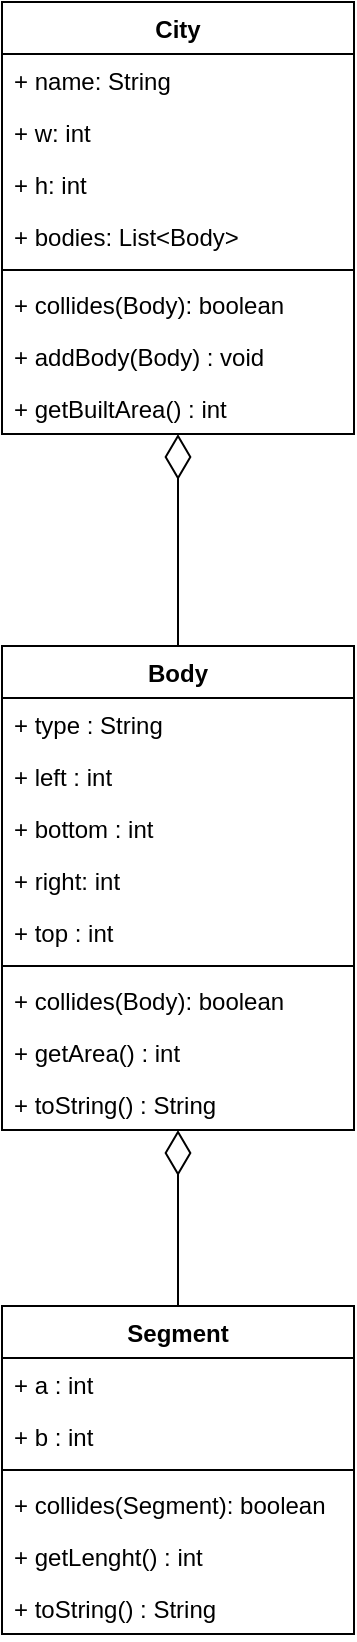 <mxfile version="20.0.4" type="github"><diagram id="wZiAHVCqWQQUn_-hQU5Z" name="Page-1"><mxGraphModel dx="981" dy="1717" grid="1" gridSize="10" guides="1" tooltips="1" connect="1" arrows="1" fold="1" page="1" pageScale="1" pageWidth="827" pageHeight="1169" math="0" shadow="0"><root><mxCell id="0"/><mxCell id="1" parent="0"/><mxCell id="l2klXQ7FaFdgUUlLuywU-39" style="edgeStyle=orthogonalEdgeStyle;rounded=0;orthogonalLoop=1;jettySize=auto;html=1;endArrow=diamondThin;endFill=0;strokeColor=default;endSize=20;" edge="1" parent="1" source="l2klXQ7FaFdgUUlLuywU-17" target="l2klXQ7FaFdgUUlLuywU-26"><mxGeometry relative="1" as="geometry"/></mxCell><mxCell id="l2klXQ7FaFdgUUlLuywU-17" value="Segment" style="swimlane;fontStyle=1;align=center;verticalAlign=top;childLayout=stackLayout;horizontal=1;startSize=26;horizontalStack=0;resizeParent=1;resizeParentMax=0;resizeLast=0;collapsible=1;marginBottom=0;" vertex="1" parent="1"><mxGeometry x="334" y="640" width="176" height="164" as="geometry"/></mxCell><mxCell id="l2klXQ7FaFdgUUlLuywU-18" value="+ a : int" style="text;strokeColor=none;fillColor=none;align=left;verticalAlign=top;spacingLeft=4;spacingRight=4;overflow=hidden;rotatable=0;points=[[0,0.5],[1,0.5]];portConstraint=eastwest;" vertex="1" parent="l2klXQ7FaFdgUUlLuywU-17"><mxGeometry y="26" width="176" height="26" as="geometry"/></mxCell><mxCell id="l2klXQ7FaFdgUUlLuywU-21" value="+ b : int" style="text;strokeColor=none;fillColor=none;align=left;verticalAlign=top;spacingLeft=4;spacingRight=4;overflow=hidden;rotatable=0;points=[[0,0.5],[1,0.5]];portConstraint=eastwest;" vertex="1" parent="l2klXQ7FaFdgUUlLuywU-17"><mxGeometry y="52" width="176" height="26" as="geometry"/></mxCell><mxCell id="l2klXQ7FaFdgUUlLuywU-19" value="" style="line;strokeWidth=1;fillColor=none;align=left;verticalAlign=middle;spacingTop=-1;spacingLeft=3;spacingRight=3;rotatable=0;labelPosition=right;points=[];portConstraint=eastwest;" vertex="1" parent="l2klXQ7FaFdgUUlLuywU-17"><mxGeometry y="78" width="176" height="8" as="geometry"/></mxCell><mxCell id="l2klXQ7FaFdgUUlLuywU-20" value="+ collides(Segment): boolean" style="text;strokeColor=none;fillColor=none;align=left;verticalAlign=top;spacingLeft=4;spacingRight=4;overflow=hidden;rotatable=0;points=[[0,0.5],[1,0.5]];portConstraint=eastwest;" vertex="1" parent="l2klXQ7FaFdgUUlLuywU-17"><mxGeometry y="86" width="176" height="26" as="geometry"/></mxCell><mxCell id="l2klXQ7FaFdgUUlLuywU-25" value="+ getLenght() : int" style="text;strokeColor=none;fillColor=none;align=left;verticalAlign=top;spacingLeft=4;spacingRight=4;overflow=hidden;rotatable=0;points=[[0,0.5],[1,0.5]];portConstraint=eastwest;" vertex="1" parent="l2klXQ7FaFdgUUlLuywU-17"><mxGeometry y="112" width="176" height="26" as="geometry"/></mxCell><mxCell id="l2klXQ7FaFdgUUlLuywU-24" value="+ toString() : String" style="text;strokeColor=none;fillColor=none;align=left;verticalAlign=top;spacingLeft=4;spacingRight=4;overflow=hidden;rotatable=0;points=[[0,0.5],[1,0.5]];portConstraint=eastwest;" vertex="1" parent="l2klXQ7FaFdgUUlLuywU-17"><mxGeometry y="138" width="176" height="26" as="geometry"/></mxCell><mxCell id="l2klXQ7FaFdgUUlLuywU-50" value="" style="edgeStyle=orthogonalEdgeStyle;rounded=0;orthogonalLoop=1;jettySize=auto;html=1;endArrow=diamondThin;endFill=0;endSize=20;strokeColor=default;" edge="1" parent="1" source="l2klXQ7FaFdgUUlLuywU-26" target="l2klXQ7FaFdgUUlLuywU-40"><mxGeometry relative="1" as="geometry"/></mxCell><mxCell id="l2klXQ7FaFdgUUlLuywU-26" value="Body" style="swimlane;fontStyle=1;align=center;verticalAlign=top;childLayout=stackLayout;horizontal=1;startSize=26;horizontalStack=0;resizeParent=1;resizeParentMax=0;resizeLast=0;collapsible=1;marginBottom=0;" vertex="1" parent="1"><mxGeometry x="334" y="310" width="176" height="242" as="geometry"/></mxCell><mxCell id="l2klXQ7FaFdgUUlLuywU-27" value="+ type : String&#10;" style="text;strokeColor=none;fillColor=none;align=left;verticalAlign=top;spacingLeft=4;spacingRight=4;overflow=hidden;rotatable=0;points=[[0,0.5],[1,0.5]];portConstraint=eastwest;" vertex="1" parent="l2klXQ7FaFdgUUlLuywU-26"><mxGeometry y="26" width="176" height="26" as="geometry"/></mxCell><mxCell id="l2klXQ7FaFdgUUlLuywU-28" value="+ left : int&#10;" style="text;strokeColor=none;fillColor=none;align=left;verticalAlign=top;spacingLeft=4;spacingRight=4;overflow=hidden;rotatable=0;points=[[0,0.5],[1,0.5]];portConstraint=eastwest;" vertex="1" parent="l2klXQ7FaFdgUUlLuywU-26"><mxGeometry y="52" width="176" height="26" as="geometry"/></mxCell><mxCell id="l2klXQ7FaFdgUUlLuywU-35" value="+ bottom : int&#10;" style="text;strokeColor=none;fillColor=none;align=left;verticalAlign=top;spacingLeft=4;spacingRight=4;overflow=hidden;rotatable=0;points=[[0,0.5],[1,0.5]];portConstraint=eastwest;" vertex="1" parent="l2klXQ7FaFdgUUlLuywU-26"><mxGeometry y="78" width="176" height="26" as="geometry"/></mxCell><mxCell id="l2klXQ7FaFdgUUlLuywU-36" value="+ right: int&#10;" style="text;strokeColor=none;fillColor=none;align=left;verticalAlign=top;spacingLeft=4;spacingRight=4;overflow=hidden;rotatable=0;points=[[0,0.5],[1,0.5]];portConstraint=eastwest;" vertex="1" parent="l2klXQ7FaFdgUUlLuywU-26"><mxGeometry y="104" width="176" height="26" as="geometry"/></mxCell><mxCell id="l2klXQ7FaFdgUUlLuywU-34" value="+ top : int" style="text;strokeColor=none;fillColor=none;align=left;verticalAlign=top;spacingLeft=4;spacingRight=4;overflow=hidden;rotatable=0;points=[[0,0.5],[1,0.5]];portConstraint=eastwest;" vertex="1" parent="l2klXQ7FaFdgUUlLuywU-26"><mxGeometry y="130" width="176" height="26" as="geometry"/></mxCell><mxCell id="l2klXQ7FaFdgUUlLuywU-29" value="" style="line;strokeWidth=1;fillColor=none;align=left;verticalAlign=middle;spacingTop=-1;spacingLeft=3;spacingRight=3;rotatable=0;labelPosition=right;points=[];portConstraint=eastwest;" vertex="1" parent="l2klXQ7FaFdgUUlLuywU-26"><mxGeometry y="156" width="176" height="8" as="geometry"/></mxCell><mxCell id="l2klXQ7FaFdgUUlLuywU-30" value="+ collides(Body): boolean" style="text;strokeColor=none;fillColor=none;align=left;verticalAlign=top;spacingLeft=4;spacingRight=4;overflow=hidden;rotatable=0;points=[[0,0.5],[1,0.5]];portConstraint=eastwest;" vertex="1" parent="l2klXQ7FaFdgUUlLuywU-26"><mxGeometry y="164" width="176" height="26" as="geometry"/></mxCell><mxCell id="l2klXQ7FaFdgUUlLuywU-31" value="+ getArea() : int" style="text;strokeColor=none;fillColor=none;align=left;verticalAlign=top;spacingLeft=4;spacingRight=4;overflow=hidden;rotatable=0;points=[[0,0.5],[1,0.5]];portConstraint=eastwest;" vertex="1" parent="l2klXQ7FaFdgUUlLuywU-26"><mxGeometry y="190" width="176" height="26" as="geometry"/></mxCell><mxCell id="l2klXQ7FaFdgUUlLuywU-32" value="+ toString() : String" style="text;strokeColor=none;fillColor=none;align=left;verticalAlign=top;spacingLeft=4;spacingRight=4;overflow=hidden;rotatable=0;points=[[0,0.5],[1,0.5]];portConstraint=eastwest;" vertex="1" parent="l2klXQ7FaFdgUUlLuywU-26"><mxGeometry y="216" width="176" height="26" as="geometry"/></mxCell><mxCell id="l2klXQ7FaFdgUUlLuywU-40" value="City" style="swimlane;fontStyle=1;align=center;verticalAlign=top;childLayout=stackLayout;horizontal=1;startSize=26;horizontalStack=0;resizeParent=1;resizeParentMax=0;resizeLast=0;collapsible=1;marginBottom=0;" vertex="1" parent="1"><mxGeometry x="334" y="-12" width="176" height="216" as="geometry"/></mxCell><mxCell id="l2klXQ7FaFdgUUlLuywU-41" value="+ name: String&#10;" style="text;strokeColor=none;fillColor=none;align=left;verticalAlign=top;spacingLeft=4;spacingRight=4;overflow=hidden;rotatable=0;points=[[0,0.5],[1,0.5]];portConstraint=eastwest;" vertex="1" parent="l2klXQ7FaFdgUUlLuywU-40"><mxGeometry y="26" width="176" height="26" as="geometry"/></mxCell><mxCell id="l2klXQ7FaFdgUUlLuywU-42" value="+ w: int&#10;" style="text;strokeColor=none;fillColor=none;align=left;verticalAlign=top;spacingLeft=4;spacingRight=4;overflow=hidden;rotatable=0;points=[[0,0.5],[1,0.5]];portConstraint=eastwest;" vertex="1" parent="l2klXQ7FaFdgUUlLuywU-40"><mxGeometry y="52" width="176" height="26" as="geometry"/></mxCell><mxCell id="l2klXQ7FaFdgUUlLuywU-43" value="+ h: int&#10;" style="text;strokeColor=none;fillColor=none;align=left;verticalAlign=top;spacingLeft=4;spacingRight=4;overflow=hidden;rotatable=0;points=[[0,0.5],[1,0.5]];portConstraint=eastwest;" vertex="1" parent="l2klXQ7FaFdgUUlLuywU-40"><mxGeometry y="78" width="176" height="26" as="geometry"/></mxCell><mxCell id="l2klXQ7FaFdgUUlLuywU-44" value="+ bodies: List&lt;Body&gt;&#10;" style="text;strokeColor=none;fillColor=none;align=left;verticalAlign=top;spacingLeft=4;spacingRight=4;overflow=hidden;rotatable=0;points=[[0,0.5],[1,0.5]];portConstraint=eastwest;" vertex="1" parent="l2klXQ7FaFdgUUlLuywU-40"><mxGeometry y="104" width="176" height="26" as="geometry"/></mxCell><mxCell id="l2klXQ7FaFdgUUlLuywU-46" value="" style="line;strokeWidth=1;fillColor=none;align=left;verticalAlign=middle;spacingTop=-1;spacingLeft=3;spacingRight=3;rotatable=0;labelPosition=right;points=[];portConstraint=eastwest;" vertex="1" parent="l2klXQ7FaFdgUUlLuywU-40"><mxGeometry y="130" width="176" height="8" as="geometry"/></mxCell><mxCell id="l2klXQ7FaFdgUUlLuywU-47" value="+ collides(Body): boolean" style="text;strokeColor=none;fillColor=none;align=left;verticalAlign=top;spacingLeft=4;spacingRight=4;overflow=hidden;rotatable=0;points=[[0,0.5],[1,0.5]];portConstraint=eastwest;" vertex="1" parent="l2klXQ7FaFdgUUlLuywU-40"><mxGeometry y="138" width="176" height="26" as="geometry"/></mxCell><mxCell id="l2klXQ7FaFdgUUlLuywU-48" value="+ addBody(Body) : void" style="text;strokeColor=none;fillColor=none;align=left;verticalAlign=top;spacingLeft=4;spacingRight=4;overflow=hidden;rotatable=0;points=[[0,0.5],[1,0.5]];portConstraint=eastwest;" vertex="1" parent="l2klXQ7FaFdgUUlLuywU-40"><mxGeometry y="164" width="176" height="26" as="geometry"/></mxCell><mxCell id="l2klXQ7FaFdgUUlLuywU-49" value="+ getBuiltArea() : int" style="text;strokeColor=none;fillColor=none;align=left;verticalAlign=top;spacingLeft=4;spacingRight=4;overflow=hidden;rotatable=0;points=[[0,0.5],[1,0.5]];portConstraint=eastwest;" vertex="1" parent="l2klXQ7FaFdgUUlLuywU-40"><mxGeometry y="190" width="176" height="26" as="geometry"/></mxCell></root></mxGraphModel></diagram></mxfile>
